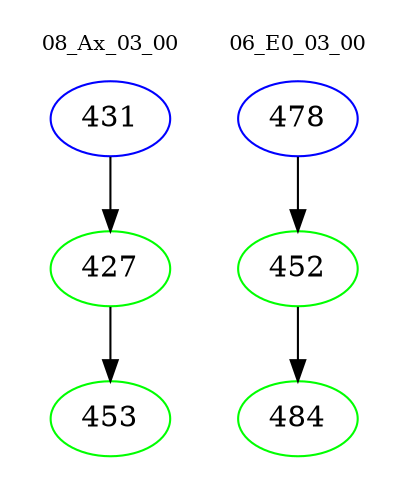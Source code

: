 digraph{
subgraph cluster_0 {
color = white
label = "08_Ax_03_00";
fontsize=10;
T0_431 [label="431", color="blue"]
T0_431 -> T0_427 [color="black"]
T0_427 [label="427", color="green"]
T0_427 -> T0_453 [color="black"]
T0_453 [label="453", color="green"]
}
subgraph cluster_1 {
color = white
label = "06_E0_03_00";
fontsize=10;
T1_478 [label="478", color="blue"]
T1_478 -> T1_452 [color="black"]
T1_452 [label="452", color="green"]
T1_452 -> T1_484 [color="black"]
T1_484 [label="484", color="green"]
}
}

